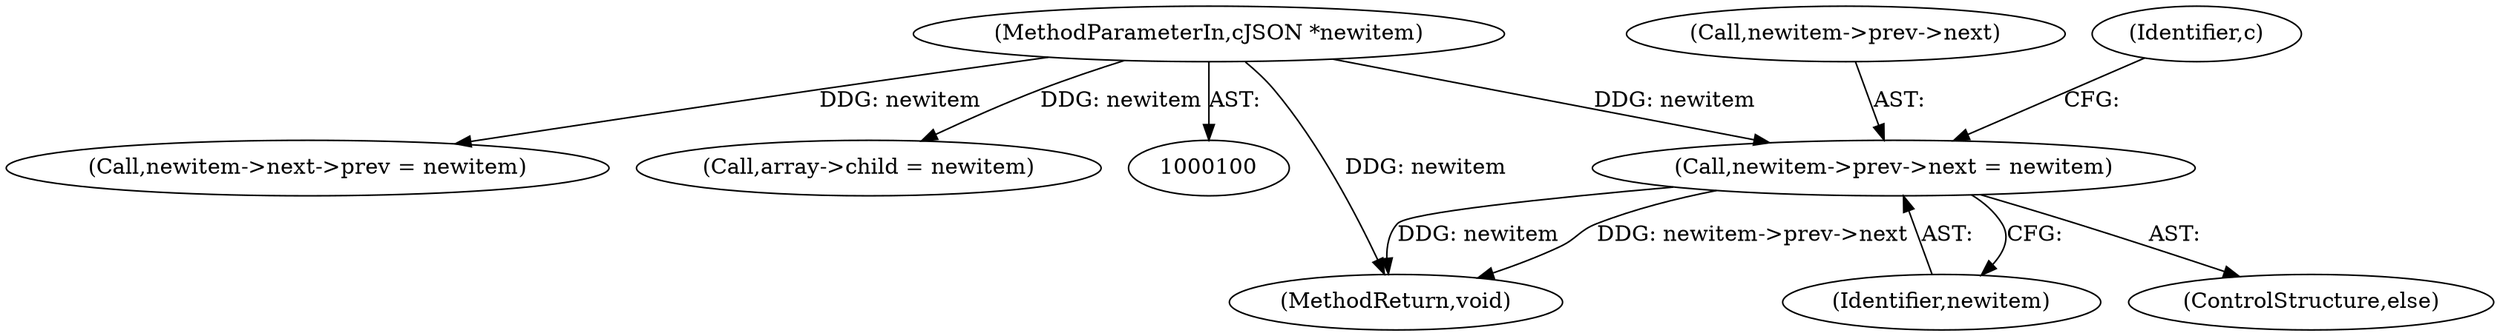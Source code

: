 digraph "1_iperf_91f2fa59e8ed80dfbf400add0164ee0e508e412a_29@pointer" {
"1000166" [label="(Call,newitem->prev->next = newitem)"];
"1000103" [label="(MethodParameterIn,cJSON *newitem)"];
"1000166" [label="(Call,newitem->prev->next = newitem)"];
"1000172" [label="(Identifier,newitem)"];
"1000184" [label="(MethodReturn,void)"];
"1000103" [label="(MethodParameterIn,cJSON *newitem)"];
"1000147" [label="(Call,newitem->next->prev = newitem)"];
"1000160" [label="(Call,array->child = newitem)"];
"1000167" [label="(Call,newitem->prev->next)"];
"1000175" [label="(Identifier,c)"];
"1000165" [label="(ControlStructure,else)"];
"1000166" -> "1000165"  [label="AST: "];
"1000166" -> "1000172"  [label="CFG: "];
"1000167" -> "1000166"  [label="AST: "];
"1000172" -> "1000166"  [label="AST: "];
"1000175" -> "1000166"  [label="CFG: "];
"1000166" -> "1000184"  [label="DDG: newitem"];
"1000166" -> "1000184"  [label="DDG: newitem->prev->next"];
"1000103" -> "1000166"  [label="DDG: newitem"];
"1000103" -> "1000100"  [label="AST: "];
"1000103" -> "1000184"  [label="DDG: newitem"];
"1000103" -> "1000147"  [label="DDG: newitem"];
"1000103" -> "1000160"  [label="DDG: newitem"];
}
